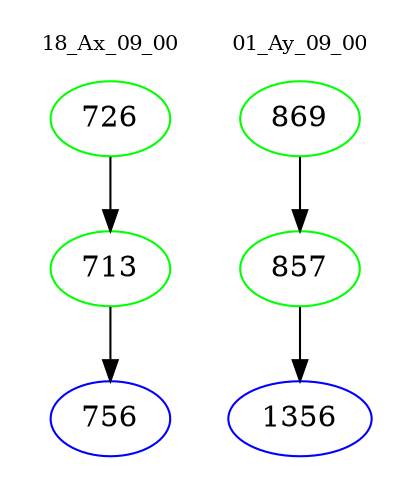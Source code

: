 digraph{
subgraph cluster_0 {
color = white
label = "18_Ax_09_00";
fontsize=10;
T0_726 [label="726", color="green"]
T0_726 -> T0_713 [color="black"]
T0_713 [label="713", color="green"]
T0_713 -> T0_756 [color="black"]
T0_756 [label="756", color="blue"]
}
subgraph cluster_1 {
color = white
label = "01_Ay_09_00";
fontsize=10;
T1_869 [label="869", color="green"]
T1_869 -> T1_857 [color="black"]
T1_857 [label="857", color="green"]
T1_857 -> T1_1356 [color="black"]
T1_1356 [label="1356", color="blue"]
}
}
